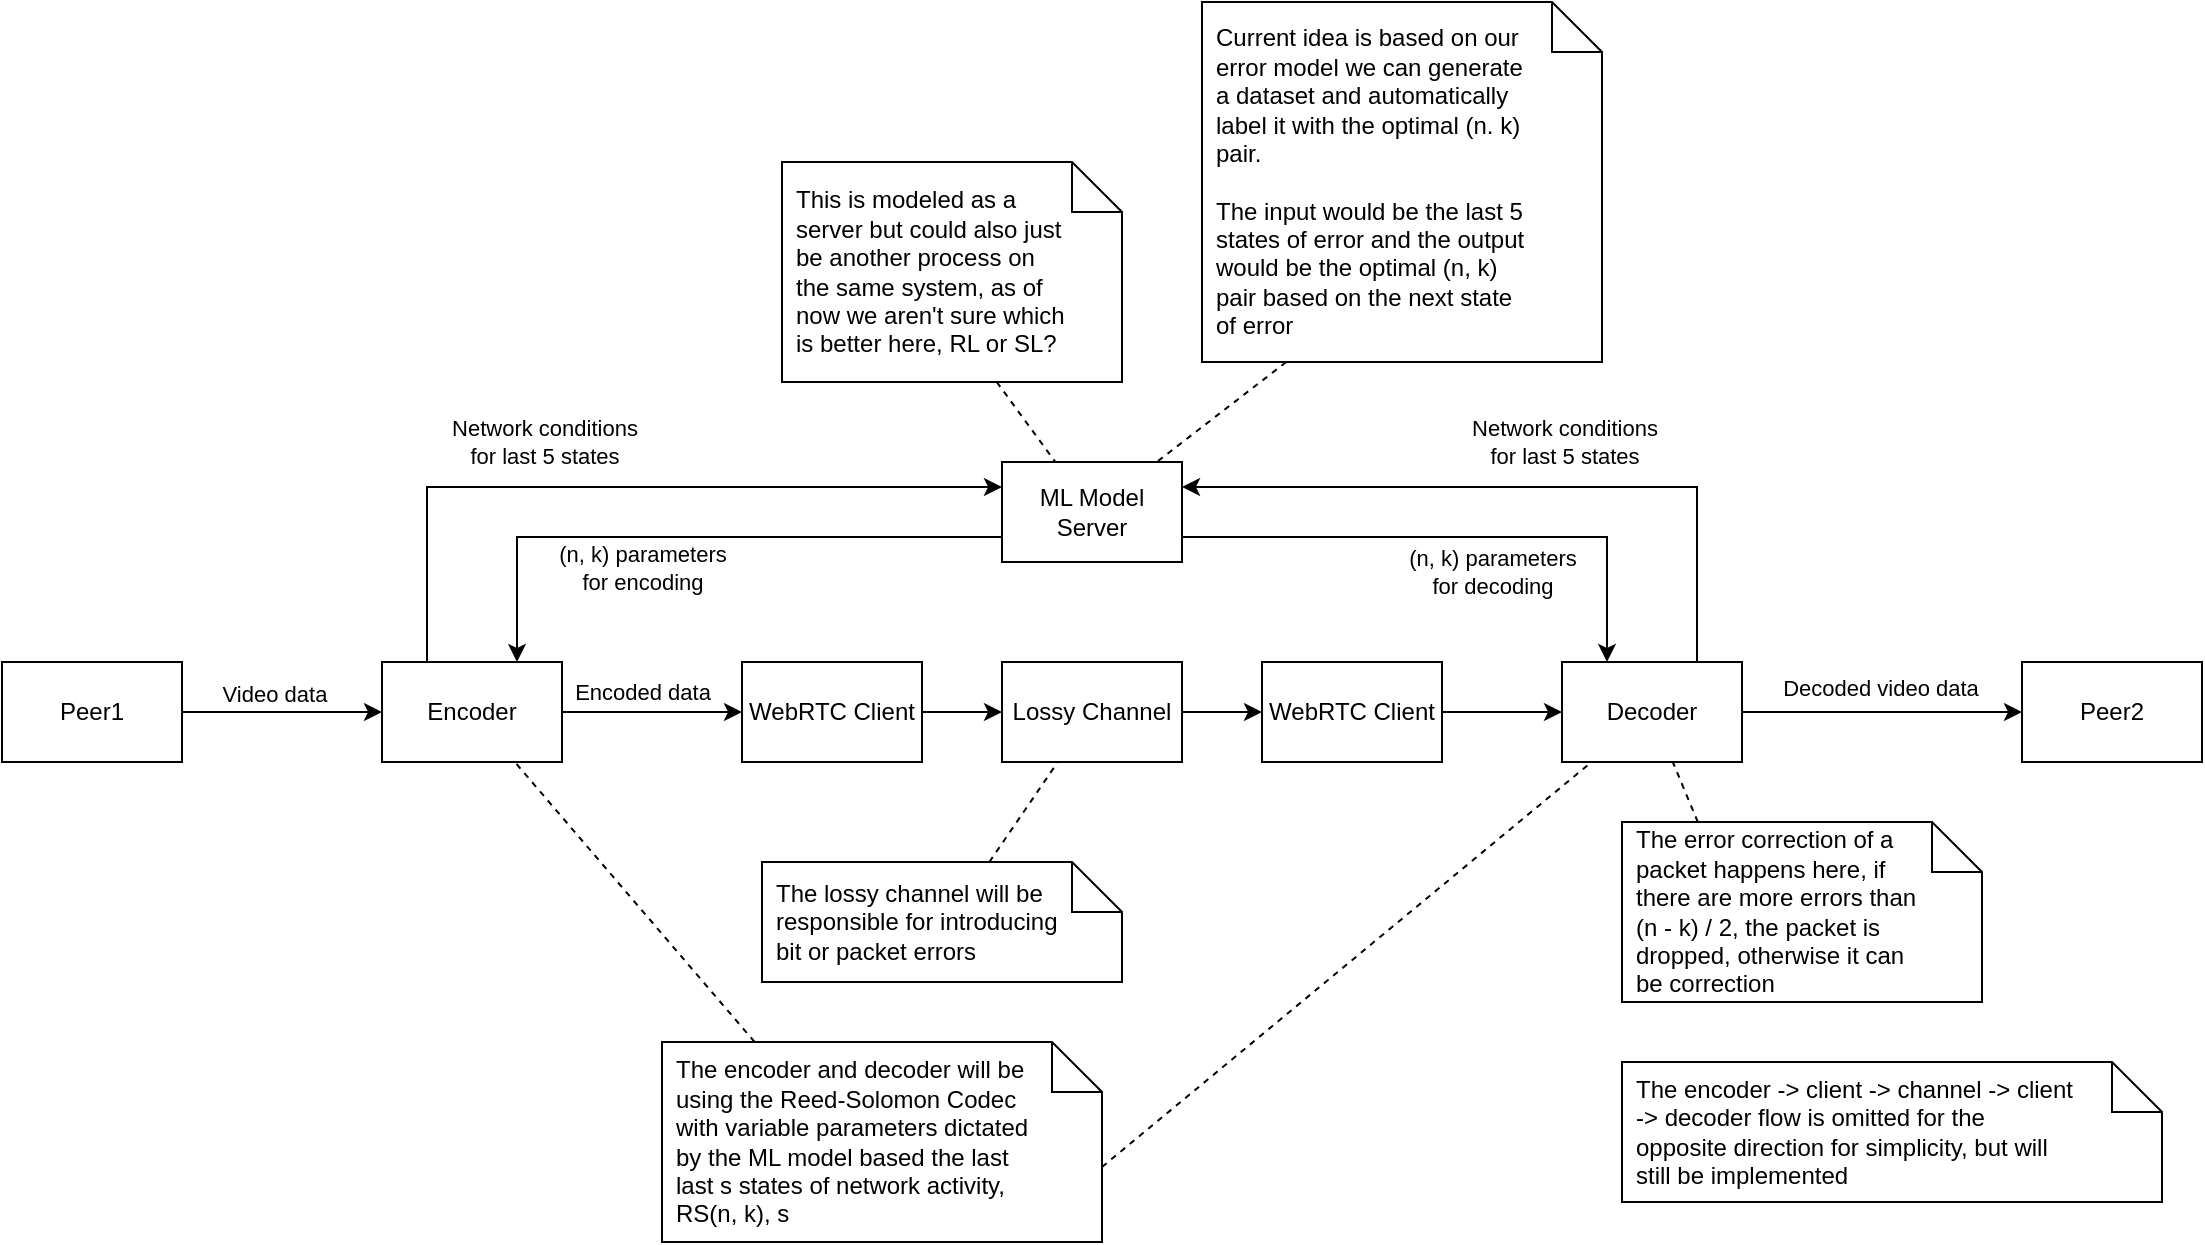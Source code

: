 <mxfile version="22.0.6" type="device">
  <diagram name="Page-1" id="JDqjn_5_25vaDyeW-Xiu">
    <mxGraphModel dx="1296" dy="1822" grid="1" gridSize="10" guides="1" tooltips="1" connect="1" arrows="1" fold="1" page="1" pageScale="1" pageWidth="850" pageHeight="1100" math="0" shadow="0">
      <root>
        <mxCell id="0" />
        <mxCell id="1" parent="0" />
        <mxCell id="X2kwXcrv5KPf-A57S-1x-4" style="edgeStyle=orthogonalEdgeStyle;rounded=0;orthogonalLoop=1;jettySize=auto;html=1;exitX=1;exitY=0.5;exitDx=0;exitDy=0;entryX=0;entryY=0.5;entryDx=0;entryDy=0;" parent="1" source="X2kwXcrv5KPf-A57S-1x-1" target="X2kwXcrv5KPf-A57S-1x-3" edge="1">
          <mxGeometry relative="1" as="geometry" />
        </mxCell>
        <mxCell id="X2kwXcrv5KPf-A57S-1x-5" value="Video data" style="edgeLabel;html=1;align=center;verticalAlign=middle;resizable=0;points=[];" parent="X2kwXcrv5KPf-A57S-1x-4" vertex="1" connectable="0">
          <mxGeometry x="-0.515" y="-1" relative="1" as="geometry">
            <mxPoint x="21" y="-10" as="offset" />
          </mxGeometry>
        </mxCell>
        <mxCell id="X2kwXcrv5KPf-A57S-1x-1" value="Peer1" style="rounded=0;whiteSpace=wrap;html=1;" parent="1" vertex="1">
          <mxGeometry x="50" y="180" width="90" height="50" as="geometry" />
        </mxCell>
        <mxCell id="X2kwXcrv5KPf-A57S-1x-2" value="Peer2" style="rounded=0;whiteSpace=wrap;html=1;" parent="1" vertex="1">
          <mxGeometry x="1060" y="180" width="90" height="50" as="geometry" />
        </mxCell>
        <mxCell id="X2kwXcrv5KPf-A57S-1x-7" style="edgeStyle=orthogonalEdgeStyle;rounded=0;orthogonalLoop=1;jettySize=auto;html=1;entryX=0;entryY=0.25;entryDx=0;entryDy=0;exitX=0.25;exitY=0;exitDx=0;exitDy=0;" parent="1" source="X2kwXcrv5KPf-A57S-1x-3" target="X2kwXcrv5KPf-A57S-1x-6" edge="1">
          <mxGeometry relative="1" as="geometry" />
        </mxCell>
        <mxCell id="X2kwXcrv5KPf-A57S-1x-8" value="Network conditions&lt;br&gt;for last 5 states" style="edgeLabel;html=1;align=center;verticalAlign=middle;resizable=0;points=[];" parent="X2kwXcrv5KPf-A57S-1x-7" vertex="1" connectable="0">
          <mxGeometry x="-0.416" y="2" relative="1" as="geometry">
            <mxPoint x="36" y="-21" as="offset" />
          </mxGeometry>
        </mxCell>
        <mxCell id="X2kwXcrv5KPf-A57S-1x-12" style="edgeStyle=orthogonalEdgeStyle;rounded=0;orthogonalLoop=1;jettySize=auto;html=1;exitX=1;exitY=0.5;exitDx=0;exitDy=0;entryX=0;entryY=0.5;entryDx=0;entryDy=0;" parent="1" source="X2kwXcrv5KPf-A57S-1x-3" target="X2kwXcrv5KPf-A57S-1x-11" edge="1">
          <mxGeometry relative="1" as="geometry" />
        </mxCell>
        <mxCell id="X2kwXcrv5KPf-A57S-1x-14" value="Encoded data" style="edgeLabel;html=1;align=center;verticalAlign=middle;resizable=0;points=[];" parent="X2kwXcrv5KPf-A57S-1x-12" vertex="1" connectable="0">
          <mxGeometry x="-0.213" relative="1" as="geometry">
            <mxPoint x="4" y="-10" as="offset" />
          </mxGeometry>
        </mxCell>
        <mxCell id="X2kwXcrv5KPf-A57S-1x-3" value="Encoder" style="rounded=0;whiteSpace=wrap;html=1;" parent="1" vertex="1">
          <mxGeometry x="240" y="180" width="90" height="50" as="geometry" />
        </mxCell>
        <mxCell id="X2kwXcrv5KPf-A57S-1x-9" style="edgeStyle=orthogonalEdgeStyle;rounded=0;orthogonalLoop=1;jettySize=auto;html=1;exitX=0;exitY=0.75;exitDx=0;exitDy=0;entryX=0.75;entryY=0;entryDx=0;entryDy=0;" parent="1" source="X2kwXcrv5KPf-A57S-1x-6" target="X2kwXcrv5KPf-A57S-1x-3" edge="1">
          <mxGeometry relative="1" as="geometry" />
        </mxCell>
        <mxCell id="X2kwXcrv5KPf-A57S-1x-10" value="(n, k) parameters&lt;br&gt;for encoding" style="edgeLabel;html=1;align=center;verticalAlign=middle;resizable=0;points=[];" parent="X2kwXcrv5KPf-A57S-1x-9" vertex="1" connectable="0">
          <mxGeometry x="0.301" y="-3" relative="1" as="geometry">
            <mxPoint x="18" y="18" as="offset" />
          </mxGeometry>
        </mxCell>
        <mxCell id="X2kwXcrv5KPf-A57S-1x-20" style="edgeStyle=orthogonalEdgeStyle;rounded=0;orthogonalLoop=1;jettySize=auto;html=1;exitX=1;exitY=0.75;exitDx=0;exitDy=0;entryX=0.25;entryY=0;entryDx=0;entryDy=0;" parent="1" source="X2kwXcrv5KPf-A57S-1x-6" target="X2kwXcrv5KPf-A57S-1x-18" edge="1">
          <mxGeometry relative="1" as="geometry" />
        </mxCell>
        <mxCell id="X2kwXcrv5KPf-A57S-1x-22" value="(n, k) parameters&lt;br style=&quot;border-color: var(--border-color);&quot;&gt;for decoding" style="edgeLabel;html=1;align=center;verticalAlign=middle;resizable=0;points=[];" parent="X2kwXcrv5KPf-A57S-1x-20" vertex="1" connectable="0">
          <mxGeometry x="0.146" y="-1" relative="1" as="geometry">
            <mxPoint x="-3" y="16" as="offset" />
          </mxGeometry>
        </mxCell>
        <mxCell id="X2kwXcrv5KPf-A57S-1x-6" value="ML Model Server" style="rounded=0;whiteSpace=wrap;html=1;" parent="1" vertex="1">
          <mxGeometry x="550" y="80" width="90" height="50" as="geometry" />
        </mxCell>
        <mxCell id="X2kwXcrv5KPf-A57S-1x-15" style="edgeStyle=orthogonalEdgeStyle;rounded=0;orthogonalLoop=1;jettySize=auto;html=1;exitX=1;exitY=0.5;exitDx=0;exitDy=0;entryX=0;entryY=0.5;entryDx=0;entryDy=0;" parent="1" source="X2kwXcrv5KPf-A57S-1x-11" target="X2kwXcrv5KPf-A57S-1x-13" edge="1">
          <mxGeometry relative="1" as="geometry" />
        </mxCell>
        <mxCell id="X2kwXcrv5KPf-A57S-1x-11" value="WebRTC Client" style="rounded=0;whiteSpace=wrap;html=1;" parent="1" vertex="1">
          <mxGeometry x="420" y="180" width="90" height="50" as="geometry" />
        </mxCell>
        <mxCell id="X2kwXcrv5KPf-A57S-1x-17" style="edgeStyle=orthogonalEdgeStyle;rounded=0;orthogonalLoop=1;jettySize=auto;html=1;exitX=1;exitY=0.5;exitDx=0;exitDy=0;entryX=0;entryY=0.5;entryDx=0;entryDy=0;" parent="1" source="X2kwXcrv5KPf-A57S-1x-13" target="X2kwXcrv5KPf-A57S-1x-16" edge="1">
          <mxGeometry relative="1" as="geometry" />
        </mxCell>
        <mxCell id="X2kwXcrv5KPf-A57S-1x-13" value="Lossy Channel" style="rounded=0;whiteSpace=wrap;html=1;" parent="1" vertex="1">
          <mxGeometry x="550" y="180" width="90" height="50" as="geometry" />
        </mxCell>
        <mxCell id="X2kwXcrv5KPf-A57S-1x-23" style="edgeStyle=orthogonalEdgeStyle;rounded=0;orthogonalLoop=1;jettySize=auto;html=1;exitX=1;exitY=0.5;exitDx=0;exitDy=0;entryX=0;entryY=0.5;entryDx=0;entryDy=0;" parent="1" source="X2kwXcrv5KPf-A57S-1x-16" target="X2kwXcrv5KPf-A57S-1x-18" edge="1">
          <mxGeometry relative="1" as="geometry" />
        </mxCell>
        <mxCell id="X2kwXcrv5KPf-A57S-1x-16" value="WebRTC Client" style="rounded=0;whiteSpace=wrap;html=1;" parent="1" vertex="1">
          <mxGeometry x="680" y="180" width="90" height="50" as="geometry" />
        </mxCell>
        <mxCell id="X2kwXcrv5KPf-A57S-1x-19" style="edgeStyle=orthogonalEdgeStyle;rounded=0;orthogonalLoop=1;jettySize=auto;html=1;exitX=0.75;exitY=0;exitDx=0;exitDy=0;entryX=1;entryY=0.25;entryDx=0;entryDy=0;" parent="1" source="X2kwXcrv5KPf-A57S-1x-18" target="X2kwXcrv5KPf-A57S-1x-6" edge="1">
          <mxGeometry relative="1" as="geometry" />
        </mxCell>
        <mxCell id="X2kwXcrv5KPf-A57S-1x-21" value="Network conditions&lt;br style=&quot;border-color: var(--border-color);&quot;&gt;for last 5 states" style="edgeLabel;html=1;align=center;verticalAlign=middle;resizable=0;points=[];" parent="X2kwXcrv5KPf-A57S-1x-19" vertex="1" connectable="0">
          <mxGeometry x="0.204" relative="1" as="geometry">
            <mxPoint x="53" y="-23" as="offset" />
          </mxGeometry>
        </mxCell>
        <mxCell id="X2kwXcrv5KPf-A57S-1x-24" style="edgeStyle=orthogonalEdgeStyle;rounded=0;orthogonalLoop=1;jettySize=auto;html=1;exitX=1;exitY=0.5;exitDx=0;exitDy=0;entryX=0;entryY=0.5;entryDx=0;entryDy=0;" parent="1" source="X2kwXcrv5KPf-A57S-1x-18" target="X2kwXcrv5KPf-A57S-1x-2" edge="1">
          <mxGeometry relative="1" as="geometry" />
        </mxCell>
        <mxCell id="X2kwXcrv5KPf-A57S-1x-25" value="Decoded video data" style="edgeLabel;html=1;align=center;verticalAlign=middle;resizable=0;points=[];" parent="X2kwXcrv5KPf-A57S-1x-24" vertex="1" connectable="0">
          <mxGeometry x="-0.58" y="2" relative="1" as="geometry">
            <mxPoint x="39" y="-10" as="offset" />
          </mxGeometry>
        </mxCell>
        <mxCell id="X2kwXcrv5KPf-A57S-1x-18" value="Decoder" style="rounded=0;whiteSpace=wrap;html=1;" parent="1" vertex="1">
          <mxGeometry x="830" y="180" width="90" height="50" as="geometry" />
        </mxCell>
        <mxCell id="X2kwXcrv5KPf-A57S-1x-29" value="" style="shape=note2;boundedLbl=1;whiteSpace=wrap;html=1;size=25;verticalAlign=top;align=left;spacingLeft=5;" parent="1" vertex="1">
          <mxGeometry x="430" y="280" width="180" height="60" as="geometry" />
        </mxCell>
        <mxCell id="X2kwXcrv5KPf-A57S-1x-30" value="The lossy channel will be responsible for introducing bit or packet errors" style="resizeWidth=1;part=1;strokeColor=none;fillColor=none;align=left;spacingLeft=5;html=1;whiteSpace=wrap;" parent="X2kwXcrv5KPf-A57S-1x-29" vertex="1">
          <mxGeometry width="151.579" height="60" relative="1" as="geometry" />
        </mxCell>
        <mxCell id="X2kwXcrv5KPf-A57S-1x-31" style="rounded=0;orthogonalLoop=1;jettySize=auto;html=1;exitX=0.75;exitY=0;exitDx=0;exitDy=0;endArrow=none;endFill=0;dashed=1;" parent="1" source="X2kwXcrv5KPf-A57S-1x-30" target="X2kwXcrv5KPf-A57S-1x-13" edge="1">
          <mxGeometry relative="1" as="geometry" />
        </mxCell>
        <mxCell id="X2kwXcrv5KPf-A57S-1x-35" style="rounded=0;orthogonalLoop=1;jettySize=auto;html=1;exitX=0;exitY=0;exitDx=220;exitDy=62.5;exitPerimeter=0;endArrow=none;endFill=0;dashed=1;" parent="1" source="X2kwXcrv5KPf-A57S-1x-32" target="X2kwXcrv5KPf-A57S-1x-18" edge="1">
          <mxGeometry relative="1" as="geometry" />
        </mxCell>
        <mxCell id="X2kwXcrv5KPf-A57S-1x-32" value="" style="shape=note2;boundedLbl=1;whiteSpace=wrap;html=1;size=25;verticalAlign=top;align=left;spacingLeft=5;" parent="1" vertex="1">
          <mxGeometry x="380" y="370" width="220" height="100" as="geometry" />
        </mxCell>
        <mxCell id="X2kwXcrv5KPf-A57S-1x-33" value="The encoder and decoder will be using the Reed-Solomon Codec with variable parameters dictated by the ML model based the last last s states of network activity, RS(n, k), s" style="resizeWidth=1;part=1;strokeColor=none;fillColor=none;align=left;spacingLeft=5;html=1;whiteSpace=wrap;" parent="X2kwXcrv5KPf-A57S-1x-32" vertex="1">
          <mxGeometry width="185.26" height="100" relative="1" as="geometry" />
        </mxCell>
        <mxCell id="X2kwXcrv5KPf-A57S-1x-34" style="rounded=0;orthogonalLoop=1;jettySize=auto;html=1;exitX=0.25;exitY=0;exitDx=0;exitDy=0;dashed=1;endArrow=none;endFill=0;" parent="1" source="X2kwXcrv5KPf-A57S-1x-33" target="X2kwXcrv5KPf-A57S-1x-3" edge="1">
          <mxGeometry relative="1" as="geometry" />
        </mxCell>
        <mxCell id="X2kwXcrv5KPf-A57S-1x-36" value="" style="shape=note2;boundedLbl=1;whiteSpace=wrap;html=1;size=25;verticalAlign=top;align=left;spacingLeft=5;" parent="1" vertex="1">
          <mxGeometry x="440" y="-70" width="170" height="110" as="geometry" />
        </mxCell>
        <mxCell id="X2kwXcrv5KPf-A57S-1x-37" value="This is modeled as a server but could also just be another process on the same system, as of now we aren&#39;t sure which is better here, RL or SL?" style="resizeWidth=1;part=1;strokeColor=none;fillColor=none;align=left;spacingLeft=5;html=1;whiteSpace=wrap;" parent="X2kwXcrv5KPf-A57S-1x-36" vertex="1">
          <mxGeometry width="143.16" height="110" relative="1" as="geometry" />
        </mxCell>
        <mxCell id="X2kwXcrv5KPf-A57S-1x-38" style="rounded=0;orthogonalLoop=1;jettySize=auto;html=1;dashed=1;endArrow=none;endFill=0;exitX=0.75;exitY=1;exitDx=0;exitDy=0;" parent="1" source="X2kwXcrv5KPf-A57S-1x-37" target="X2kwXcrv5KPf-A57S-1x-6" edge="1">
          <mxGeometry relative="1" as="geometry">
            <mxPoint x="547" y="50" as="sourcePoint" />
          </mxGeometry>
        </mxCell>
        <mxCell id="X2kwXcrv5KPf-A57S-1x-39" value="" style="shape=note2;boundedLbl=1;whiteSpace=wrap;html=1;size=25;verticalAlign=top;align=left;spacingLeft=5;" parent="1" vertex="1">
          <mxGeometry x="860" y="260" width="180" height="90" as="geometry" />
        </mxCell>
        <mxCell id="X2kwXcrv5KPf-A57S-1x-40" value="The error correction of a packet happens here, if there are more errors than (n - k) / 2, the packet is dropped, otherwise it can be correction" style="resizeWidth=1;part=1;strokeColor=none;fillColor=none;align=left;spacingLeft=5;html=1;whiteSpace=wrap;" parent="X2kwXcrv5KPf-A57S-1x-39" vertex="1">
          <mxGeometry width="151.58" height="90" relative="1" as="geometry" />
        </mxCell>
        <mxCell id="X2kwXcrv5KPf-A57S-1x-41" style="rounded=0;orthogonalLoop=1;jettySize=auto;html=1;exitX=0.25;exitY=0;exitDx=0;exitDy=0;dashed=1;endArrow=none;endFill=0;" parent="1" source="X2kwXcrv5KPf-A57S-1x-40" target="X2kwXcrv5KPf-A57S-1x-18" edge="1">
          <mxGeometry relative="1" as="geometry" />
        </mxCell>
        <mxCell id="X2kwXcrv5KPf-A57S-1x-42" value="" style="shape=note2;boundedLbl=1;whiteSpace=wrap;html=1;size=25;verticalAlign=top;align=left;spacingLeft=5;" parent="1" vertex="1">
          <mxGeometry x="860" y="380" width="270" height="70" as="geometry" />
        </mxCell>
        <mxCell id="X2kwXcrv5KPf-A57S-1x-43" value="The encoder -&amp;gt; client -&amp;gt; channel -&amp;gt; client -&amp;gt; decoder flow is omitted for the opposite direction for simplicity, but will still be implemented" style="resizeWidth=1;part=1;strokeColor=none;fillColor=none;align=left;spacingLeft=5;html=1;whiteSpace=wrap;" parent="X2kwXcrv5KPf-A57S-1x-42" vertex="1">
          <mxGeometry width="227.365" height="70" relative="1" as="geometry" />
        </mxCell>
        <mxCell id="ugvvgq1X8wFvH_-1jQsB-1" value="" style="shape=note2;boundedLbl=1;whiteSpace=wrap;html=1;size=25;verticalAlign=top;align=left;spacingLeft=5;" vertex="1" parent="1">
          <mxGeometry x="650" y="-150" width="200" height="180" as="geometry" />
        </mxCell>
        <mxCell id="ugvvgq1X8wFvH_-1jQsB-2" value="Current idea is based on our error model we can generate a dataset and automatically label it with the optimal (n. k) pair. &lt;br&gt;&lt;br&gt;The input would be the last 5 states of error and the output would be the optimal (n, k) pair based on the next state of error" style="resizeWidth=1;part=1;strokeColor=none;fillColor=none;align=left;spacingLeft=5;html=1;whiteSpace=wrap;" vertex="1" parent="ugvvgq1X8wFvH_-1jQsB-1">
          <mxGeometry width="168.42" height="180" relative="1" as="geometry" />
        </mxCell>
        <mxCell id="ugvvgq1X8wFvH_-1jQsB-3" style="rounded=0;orthogonalLoop=1;jettySize=auto;html=1;dashed=1;endArrow=none;endFill=0;exitX=0.25;exitY=1;exitDx=0;exitDy=0;" edge="1" parent="1" source="ugvvgq1X8wFvH_-1jQsB-2" target="X2kwXcrv5KPf-A57S-1x-6">
          <mxGeometry relative="1" as="geometry">
            <mxPoint x="610" y="40" as="sourcePoint" />
            <mxPoint x="640" y="80" as="targetPoint" />
          </mxGeometry>
        </mxCell>
      </root>
    </mxGraphModel>
  </diagram>
</mxfile>
